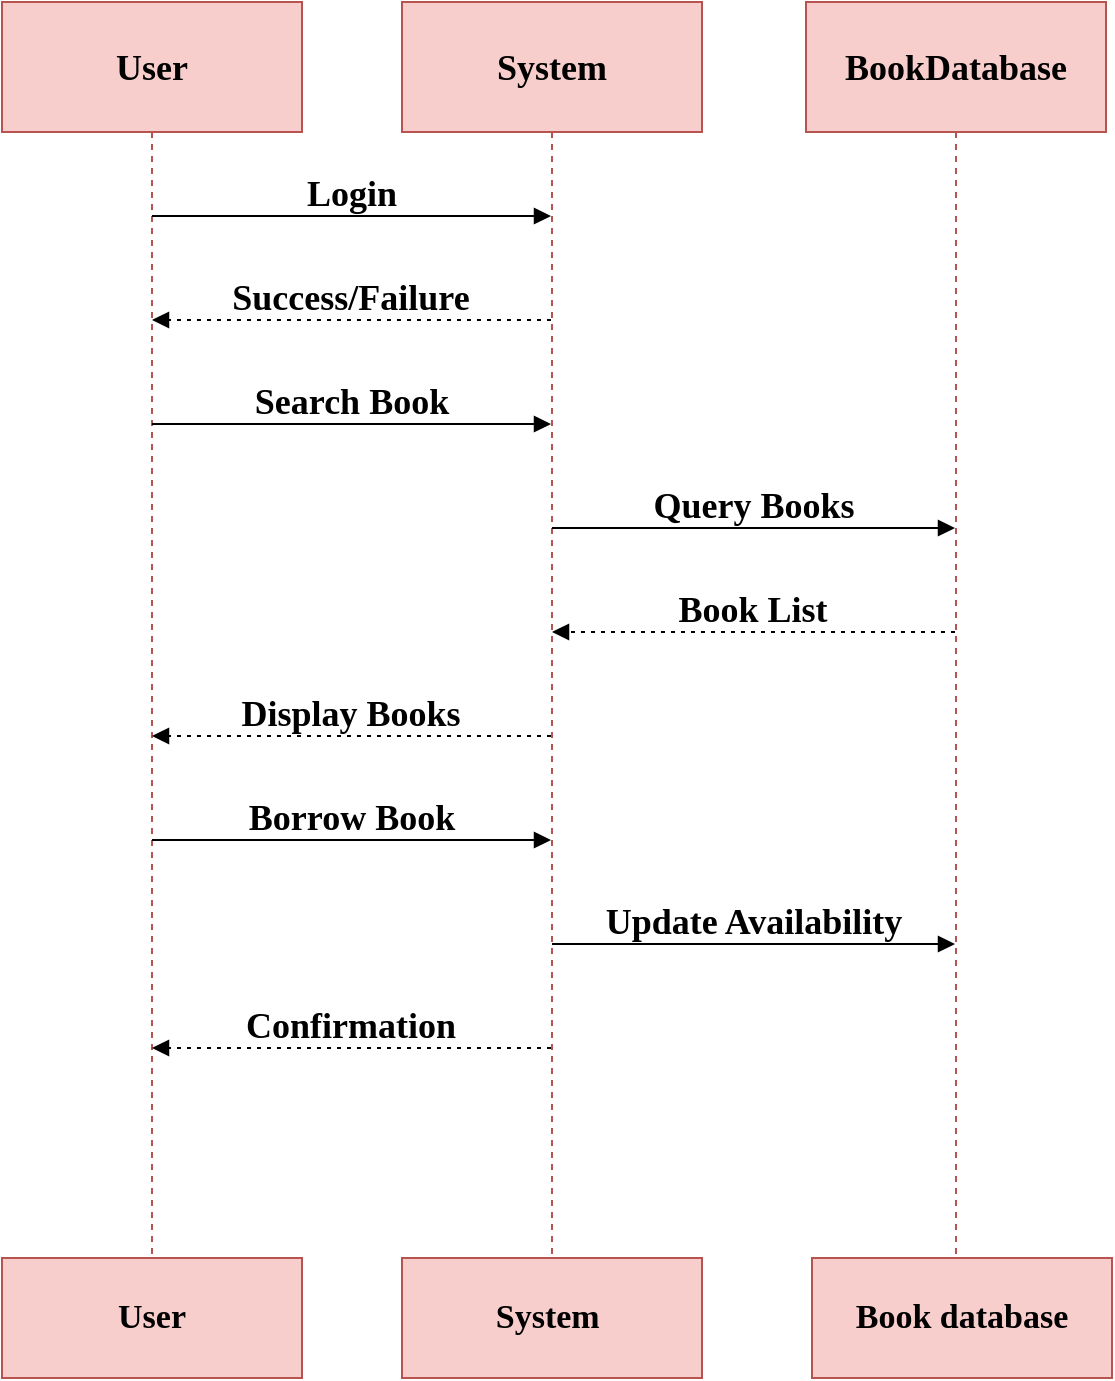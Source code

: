 <mxfile version="26.2.7">
  <diagram name="Page-1" id="ELPBQ0Wt8KMcmus56LVo">
    <mxGraphModel dx="788" dy="451" grid="1" gridSize="10" guides="1" tooltips="1" connect="1" arrows="1" fold="1" page="1" pageScale="1" pageWidth="850" pageHeight="1100" math="0" shadow="0">
      <root>
        <mxCell id="0" />
        <mxCell id="1" parent="0" />
        <mxCell id="lLjmCKt8aYgoU3FdGIGg-1" value="User" style="shape=umlLifeline;perimeter=lifelinePerimeter;whiteSpace=wrap;container=1;dropTarget=0;collapsible=0;recursiveResize=0;outlineConnect=0;portConstraint=eastwest;newEdgeStyle={&quot;edgeStyle&quot;:&quot;elbowEdgeStyle&quot;,&quot;elbow&quot;:&quot;vertical&quot;,&quot;curved&quot;:0,&quot;rounded&quot;:0};size=65;fontFamily=Times New Roman;fontStyle=1;fontSize=18;fillColor=#f8cecc;strokeColor=#b85450;" vertex="1" parent="1">
          <mxGeometry x="20" y="20" width="150" height="628" as="geometry" />
        </mxCell>
        <mxCell id="lLjmCKt8aYgoU3FdGIGg-2" value="System" style="shape=umlLifeline;perimeter=lifelinePerimeter;whiteSpace=wrap;container=1;dropTarget=0;collapsible=0;recursiveResize=0;outlineConnect=0;portConstraint=eastwest;newEdgeStyle={&quot;edgeStyle&quot;:&quot;elbowEdgeStyle&quot;,&quot;elbow&quot;:&quot;vertical&quot;,&quot;curved&quot;:0,&quot;rounded&quot;:0};size=65;fontFamily=Times New Roman;fontStyle=1;fontSize=18;fillColor=#f8cecc;strokeColor=#b85450;" vertex="1" parent="1">
          <mxGeometry x="220" y="20" width="150" height="628" as="geometry" />
        </mxCell>
        <mxCell id="lLjmCKt8aYgoU3FdGIGg-3" value="BookDatabase" style="shape=umlLifeline;perimeter=lifelinePerimeter;whiteSpace=wrap;container=1;dropTarget=0;collapsible=0;recursiveResize=0;outlineConnect=0;portConstraint=eastwest;newEdgeStyle={&quot;edgeStyle&quot;:&quot;elbowEdgeStyle&quot;,&quot;elbow&quot;:&quot;vertical&quot;,&quot;curved&quot;:0,&quot;rounded&quot;:0};size=65;fontFamily=Times New Roman;fontStyle=1;fontSize=18;fillColor=#f8cecc;strokeColor=#b85450;" vertex="1" parent="1">
          <mxGeometry x="422" y="20" width="150" height="628" as="geometry" />
        </mxCell>
        <mxCell id="lLjmCKt8aYgoU3FdGIGg-4" value="Login" style="verticalAlign=bottom;edgeStyle=elbowEdgeStyle;elbow=vertical;curved=0;rounded=0;endArrow=block;fontFamily=Times New Roman;fontStyle=1;fontSize=18;" edge="1" parent="1" source="lLjmCKt8aYgoU3FdGIGg-1" target="lLjmCKt8aYgoU3FdGIGg-2">
          <mxGeometry relative="1" as="geometry">
            <Array as="points">
              <mxPoint x="204" y="127" />
            </Array>
          </mxGeometry>
        </mxCell>
        <mxCell id="lLjmCKt8aYgoU3FdGIGg-5" value="Success/Failure" style="verticalAlign=bottom;edgeStyle=elbowEdgeStyle;elbow=vertical;curved=0;rounded=0;dashed=1;dashPattern=2 3;endArrow=block;fontFamily=Times New Roman;fontStyle=1;fontSize=18;" edge="1" parent="1" source="lLjmCKt8aYgoU3FdGIGg-2" target="lLjmCKt8aYgoU3FdGIGg-1">
          <mxGeometry relative="1" as="geometry">
            <Array as="points">
              <mxPoint x="207" y="179" />
            </Array>
          </mxGeometry>
        </mxCell>
        <mxCell id="lLjmCKt8aYgoU3FdGIGg-6" value="Search Book" style="verticalAlign=bottom;edgeStyle=elbowEdgeStyle;elbow=vertical;curved=0;rounded=0;endArrow=block;fontFamily=Times New Roman;fontStyle=1;fontSize=18;" edge="1" parent="1" source="lLjmCKt8aYgoU3FdGIGg-1" target="lLjmCKt8aYgoU3FdGIGg-2">
          <mxGeometry relative="1" as="geometry">
            <Array as="points">
              <mxPoint x="204" y="231" />
            </Array>
          </mxGeometry>
        </mxCell>
        <mxCell id="lLjmCKt8aYgoU3FdGIGg-7" value="Query Books" style="verticalAlign=bottom;edgeStyle=elbowEdgeStyle;elbow=vertical;curved=0;rounded=0;endArrow=block;fontFamily=Times New Roman;fontStyle=1;fontSize=18;" edge="1" parent="1" source="lLjmCKt8aYgoU3FdGIGg-2" target="lLjmCKt8aYgoU3FdGIGg-3">
          <mxGeometry relative="1" as="geometry">
            <Array as="points">
              <mxPoint x="405" y="283" />
            </Array>
          </mxGeometry>
        </mxCell>
        <mxCell id="lLjmCKt8aYgoU3FdGIGg-8" value="Book List" style="verticalAlign=bottom;edgeStyle=elbowEdgeStyle;elbow=vertical;curved=0;rounded=0;dashed=1;dashPattern=2 3;endArrow=block;fontFamily=Times New Roman;fontStyle=1;fontSize=18;" edge="1" parent="1" source="lLjmCKt8aYgoU3FdGIGg-3" target="lLjmCKt8aYgoU3FdGIGg-2">
          <mxGeometry relative="1" as="geometry">
            <Array as="points">
              <mxPoint x="408" y="335" />
            </Array>
          </mxGeometry>
        </mxCell>
        <mxCell id="lLjmCKt8aYgoU3FdGIGg-9" value="Display Books" style="verticalAlign=bottom;edgeStyle=elbowEdgeStyle;elbow=vertical;curved=0;rounded=0;dashed=1;dashPattern=2 3;endArrow=block;fontFamily=Times New Roman;fontStyle=1;fontSize=18;" edge="1" parent="1" source="lLjmCKt8aYgoU3FdGIGg-2" target="lLjmCKt8aYgoU3FdGIGg-1">
          <mxGeometry relative="1" as="geometry">
            <Array as="points">
              <mxPoint x="207" y="387" />
            </Array>
          </mxGeometry>
        </mxCell>
        <mxCell id="lLjmCKt8aYgoU3FdGIGg-10" value="Borrow Book" style="verticalAlign=bottom;edgeStyle=elbowEdgeStyle;elbow=vertical;curved=0;rounded=0;endArrow=block;fontFamily=Times New Roman;fontStyle=1;fontSize=18;" edge="1" parent="1" source="lLjmCKt8aYgoU3FdGIGg-1" target="lLjmCKt8aYgoU3FdGIGg-2">
          <mxGeometry relative="1" as="geometry">
            <Array as="points">
              <mxPoint x="204" y="439" />
            </Array>
          </mxGeometry>
        </mxCell>
        <mxCell id="lLjmCKt8aYgoU3FdGIGg-11" value="Update Availability" style="verticalAlign=bottom;edgeStyle=elbowEdgeStyle;elbow=vertical;curved=0;rounded=0;endArrow=block;fontFamily=Times New Roman;fontStyle=1;fontSize=18;" edge="1" parent="1" source="lLjmCKt8aYgoU3FdGIGg-2" target="lLjmCKt8aYgoU3FdGIGg-3">
          <mxGeometry relative="1" as="geometry">
            <Array as="points">
              <mxPoint x="405" y="491" />
            </Array>
          </mxGeometry>
        </mxCell>
        <mxCell id="lLjmCKt8aYgoU3FdGIGg-12" value="Confirmation" style="verticalAlign=bottom;edgeStyle=elbowEdgeStyle;elbow=vertical;curved=0;rounded=0;dashed=1;dashPattern=2 3;endArrow=block;fontFamily=Times New Roman;fontStyle=1;fontSize=18;" edge="1" parent="1" source="lLjmCKt8aYgoU3FdGIGg-2" target="lLjmCKt8aYgoU3FdGIGg-1">
          <mxGeometry relative="1" as="geometry">
            <Array as="points">
              <mxPoint x="207" y="543" />
            </Array>
          </mxGeometry>
        </mxCell>
        <mxCell id="lLjmCKt8aYgoU3FdGIGg-14" value="User" style="rounded=0;whiteSpace=wrap;html=1;fontFamily=Times New Roman;fontSize=17;fontStyle=1;fillColor=#f8cecc;strokeColor=#b85450;" vertex="1" parent="1">
          <mxGeometry x="20" y="648" width="150" height="60" as="geometry" />
        </mxCell>
        <mxCell id="lLjmCKt8aYgoU3FdGIGg-15" value="System&amp;nbsp;" style="rounded=0;whiteSpace=wrap;html=1;fontFamily=Times New Roman;fontSize=17;fontStyle=1;fillColor=#f8cecc;strokeColor=#b85450;" vertex="1" parent="1">
          <mxGeometry x="220" y="648" width="150" height="60" as="geometry" />
        </mxCell>
        <mxCell id="lLjmCKt8aYgoU3FdGIGg-16" value="Book database" style="rounded=0;whiteSpace=wrap;html=1;fontFamily=Times New Roman;fontSize=17;fontStyle=1;fillColor=#f8cecc;strokeColor=#b85450;" vertex="1" parent="1">
          <mxGeometry x="425" y="648" width="150" height="60" as="geometry" />
        </mxCell>
      </root>
    </mxGraphModel>
  </diagram>
</mxfile>
